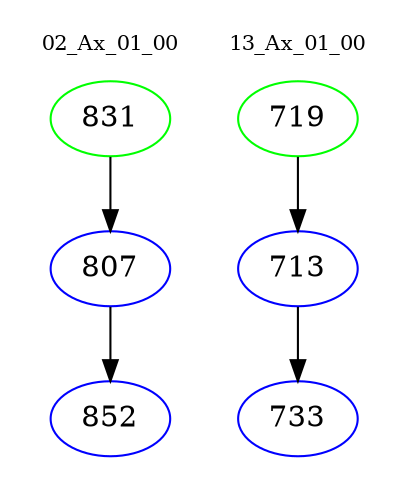 digraph{
subgraph cluster_0 {
color = white
label = "02_Ax_01_00";
fontsize=10;
T0_831 [label="831", color="green"]
T0_831 -> T0_807 [color="black"]
T0_807 [label="807", color="blue"]
T0_807 -> T0_852 [color="black"]
T0_852 [label="852", color="blue"]
}
subgraph cluster_1 {
color = white
label = "13_Ax_01_00";
fontsize=10;
T1_719 [label="719", color="green"]
T1_719 -> T1_713 [color="black"]
T1_713 [label="713", color="blue"]
T1_713 -> T1_733 [color="black"]
T1_733 [label="733", color="blue"]
}
}
